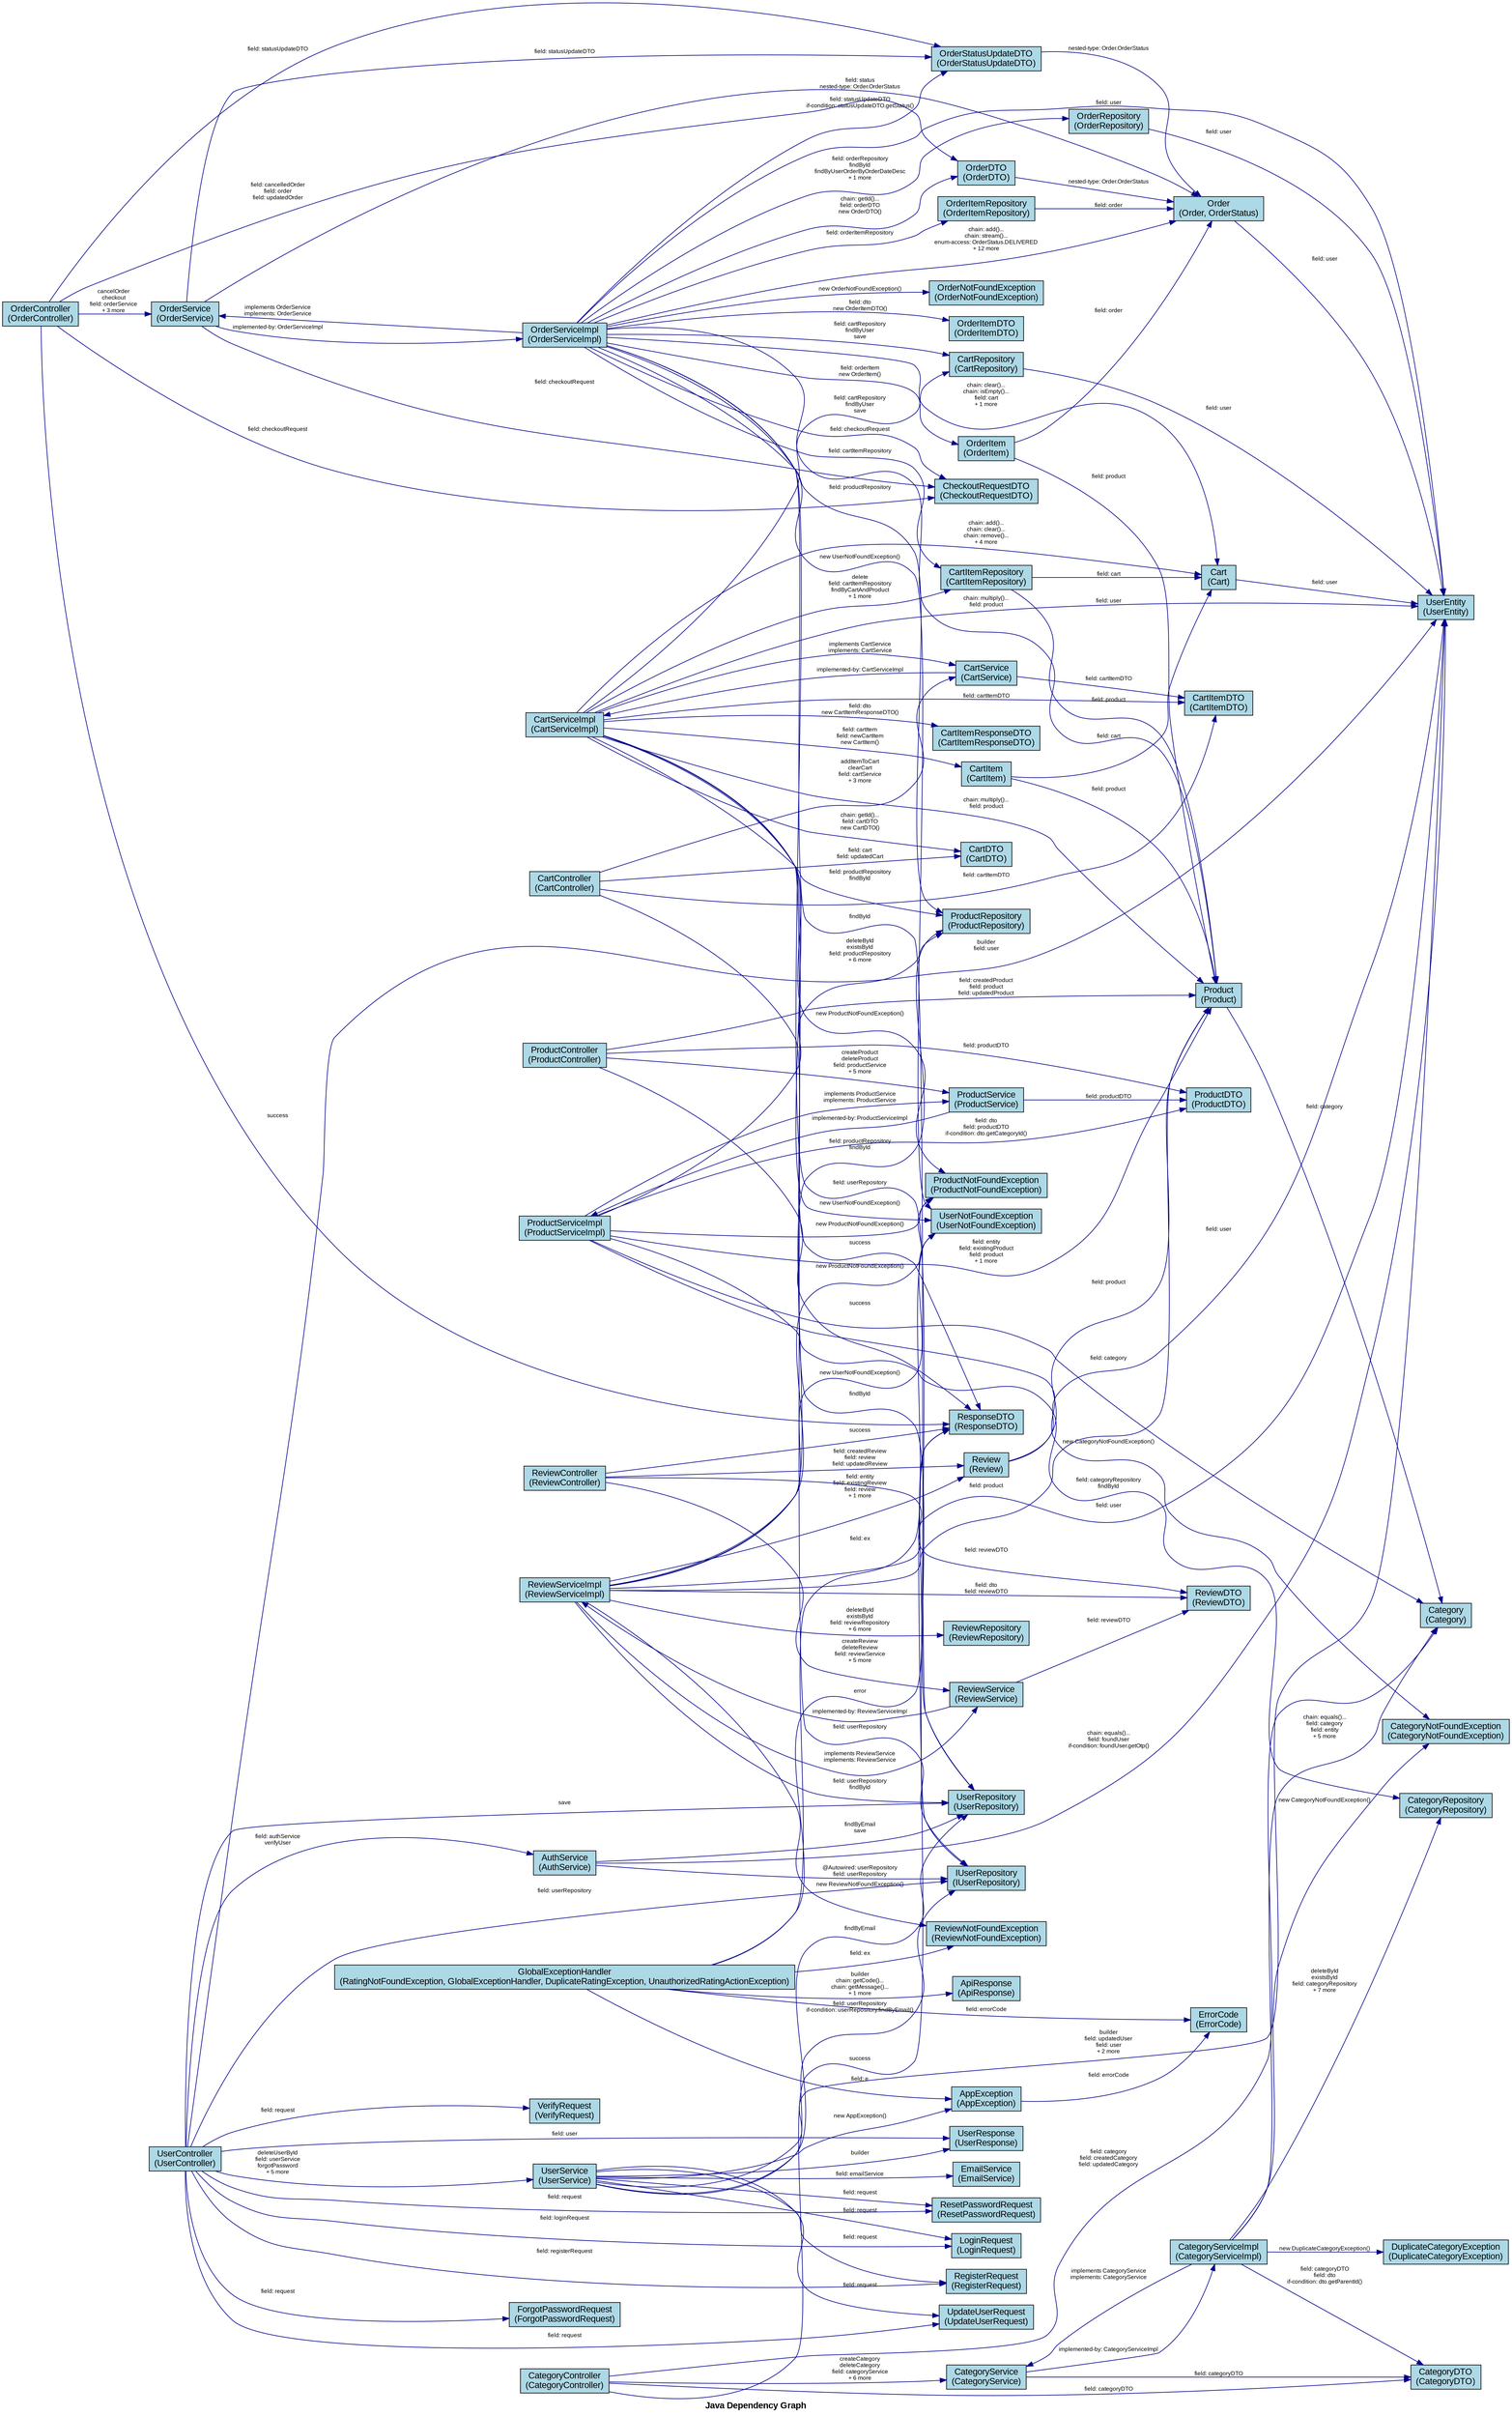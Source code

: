 digraph JavaDependencies {
    rankdir=LR;
    node [shape=box, style=filled, fillcolor=lightblue, fontname="Arial"];
    edge [fontname="Arial", fontsize=9, color=darkblue];
    graph [fontname="Arial Bold", fontsize=14, label="Java Dependency Graph"];

    "Product" [label="Product\n(Product)", URL="javascript:showNodeInfo('Product')", fillcolor="lightblue"];
    "OrderItemDTO" [label="OrderItemDTO\n(OrderItemDTO)", URL="javascript:showNodeInfo('OrderItemDTO')", fillcolor="lightblue"];
    "OrderItem" [label="OrderItem\n(OrderItem)", URL="javascript:showNodeInfo('OrderItem')", fillcolor="lightblue"];
    "UserEntity" [label="UserEntity\n(UserEntity)", URL="javascript:showNodeInfo('UserEntity')", fillcolor="lightblue"];
    "ForgotPasswordRequest" [label="ForgotPasswordRequest\n(ForgotPasswordRequest)", URL="javascript:showNodeInfo('ForgotPasswordRequest')", fillcolor="lightblue"];
    "UpdateUserRequest" [label="UpdateUserRequest\n(UpdateUserRequest)", URL="javascript:showNodeInfo('UpdateUserRequest')", fillcolor="lightblue"];
    "OrderRepository" [label="OrderRepository\n(OrderRepository)", URL="javascript:showNodeInfo('OrderRepository')", fillcolor="lightblue"];
    "OrderServiceImpl" [label="OrderServiceImpl\n(OrderServiceImpl)", URL="javascript:showNodeInfo('OrderServiceImpl')", fillcolor="lightblue"];
    "ProductService" [label="ProductService\n(ProductService)", URL="javascript:showNodeInfo('ProductService')", fillcolor="lightblue"];
    "Cart" [label="Cart\n(Cart)", URL="javascript:showNodeInfo('Cart')", fillcolor="lightblue"];
    "ProductController" [label="ProductController\n(ProductController)", URL="javascript:showNodeInfo('ProductController')", fillcolor="lightblue"];
    "CartServiceImpl" [label="CartServiceImpl\n(CartServiceImpl)", URL="javascript:showNodeInfo('CartServiceImpl')", fillcolor="lightblue"];
    "CategoryNotFoundException" [label="CategoryNotFoundException\n(CategoryNotFoundException)", URL="javascript:showNodeInfo('CategoryNotFoundException')", fillcolor="lightblue"];
    "Order" [label="Order\n(Order, OrderStatus)", URL="javascript:showNodeInfo('Order')", fillcolor="lightblue"];
    "AppException" [label="AppException\n(AppException)", URL="javascript:showNodeInfo('AppException')", fillcolor="lightblue"];
    "CartService" [label="CartService\n(CartService)", URL="javascript:showNodeInfo('CartService')", fillcolor="lightblue"];
    "CategoryDTO" [label="CategoryDTO\n(CategoryDTO)", URL="javascript:showNodeInfo('CategoryDTO')", fillcolor="lightblue"];
    "CartItemDTO" [label="CartItemDTO\n(CartItemDTO)", URL="javascript:showNodeInfo('CartItemDTO')", fillcolor="lightblue"];
    "Review" [label="Review\n(Review)", URL="javascript:showNodeInfo('Review')", fillcolor="lightblue"];
    "ProductServiceImpl" [label="ProductServiceImpl\n(ProductServiceImpl)", URL="javascript:showNodeInfo('ProductServiceImpl')", fillcolor="lightblue"];
    "IUserRepository" [label="IUserRepository\n(IUserRepository)", URL="javascript:showNodeInfo('IUserRepository')", fillcolor="lightblue"];
    "OrderNotFoundException" [label="OrderNotFoundException\n(OrderNotFoundException)", URL="javascript:showNodeInfo('OrderNotFoundException')", fillcolor="lightblue"];
    "ReviewDTO" [label="ReviewDTO\n(ReviewDTO)", URL="javascript:showNodeInfo('ReviewDTO')", fillcolor="lightblue"];
    "OrderStatusUpdateDTO" [label="OrderStatusUpdateDTO\n(OrderStatusUpdateDTO)", URL="javascript:showNodeInfo('OrderStatusUpdateDTO')", fillcolor="lightblue"];
    "ProductRepository" [label="ProductRepository\n(ProductRepository)", URL="javascript:showNodeInfo('ProductRepository')", fillcolor="lightblue"];
    "CartItemRepository" [label="CartItemRepository\n(CartItemRepository)", URL="javascript:showNodeInfo('CartItemRepository')", fillcolor="lightblue"];
    "RegisterRequest" [label="RegisterRequest\n(RegisterRequest)", URL="javascript:showNodeInfo('RegisterRequest')", fillcolor="lightblue"];
    "CategoryServiceImpl" [label="CategoryServiceImpl\n(CategoryServiceImpl)", URL="javascript:showNodeInfo('CategoryServiceImpl')", fillcolor="lightblue"];
    "ReviewServiceImpl" [label="ReviewServiceImpl\n(ReviewServiceImpl)", URL="javascript:showNodeInfo('ReviewServiceImpl')", fillcolor="lightblue"];
    "UserResponse" [label="UserResponse\n(UserResponse)", URL="javascript:showNodeInfo('UserResponse')", fillcolor="lightblue"];
    "CartRepository" [label="CartRepository\n(CartRepository)", URL="javascript:showNodeInfo('CartRepository')", fillcolor="lightblue"];
    "ApiResponse" [label="ApiResponse\n(ApiResponse)", URL="javascript:showNodeInfo('ApiResponse')", fillcolor="lightblue"];
    "ReviewNotFoundException" [label="ReviewNotFoundException\n(ReviewNotFoundException)", URL="javascript:showNodeInfo('ReviewNotFoundException')", fillcolor="lightblue"];
    "UserNotFoundException" [label="UserNotFoundException\n(UserNotFoundException)", URL="javascript:showNodeInfo('UserNotFoundException')", fillcolor="lightblue"];
    "CartItem" [label="CartItem\n(CartItem)", URL="javascript:showNodeInfo('CartItem')", fillcolor="lightblue"];
    "OrderController" [label="OrderController\n(OrderController)", URL="javascript:showNodeInfo('OrderController')", fillcolor="lightblue"];
    "OrderService" [label="OrderService\n(OrderService)", URL="javascript:showNodeInfo('OrderService')", fillcolor="lightblue"];
    "AuthService" [label="AuthService\n(AuthService)", URL="javascript:showNodeInfo('AuthService')", fillcolor="lightblue"];
    "GlobalExceptionHandler" [label="GlobalExceptionHandler\n(RatingNotFoundException, GlobalExceptionHandler, DuplicateRatingException, UnauthorizedRatingActionException)", URL="javascript:showNodeInfo('GlobalExceptionHandler')", fillcolor="lightblue"];
    "VerifyRequest" [label="VerifyRequest\n(VerifyRequest)", URL="javascript:showNodeInfo('VerifyRequest')", fillcolor="lightblue"];
    "ResponseDTO" [label="ResponseDTO\n(ResponseDTO)", URL="javascript:showNodeInfo('ResponseDTO')", fillcolor="lightblue"];
    "EmailService" [label="EmailService\n(EmailService)", URL="javascript:showNodeInfo('EmailService')", fillcolor="lightblue"];
    "OrderItemRepository" [label="OrderItemRepository\n(OrderItemRepository)", URL="javascript:showNodeInfo('OrderItemRepository')", fillcolor="lightblue"];
    "CartController" [label="CartController\n(CartController)", URL="javascript:showNodeInfo('CartController')", fillcolor="lightblue"];
    "CheckoutRequestDTO" [label="CheckoutRequestDTO\n(CheckoutRequestDTO)", URL="javascript:showNodeInfo('CheckoutRequestDTO')", fillcolor="lightblue"];
    "ResetPasswordRequest" [label="ResetPasswordRequest\n(ResetPasswordRequest)", URL="javascript:showNodeInfo('ResetPasswordRequest')", fillcolor="lightblue"];
    "OrderDTO" [label="OrderDTO\n(OrderDTO)", URL="javascript:showNodeInfo('OrderDTO')", fillcolor="lightblue"];
    "CategoryService" [label="CategoryService\n(CategoryService)", URL="javascript:showNodeInfo('CategoryService')", fillcolor="lightblue"];
    "CartDTO" [label="CartDTO\n(CartDTO)", URL="javascript:showNodeInfo('CartDTO')", fillcolor="lightblue"];
    "Category" [label="Category\n(Category)", URL="javascript:showNodeInfo('Category')", fillcolor="lightblue"];
    "ErrorCode" [label="ErrorCode\n(ErrorCode)", URL="javascript:showNodeInfo('ErrorCode')", fillcolor="lightblue"];
    "ProductDTO" [label="ProductDTO\n(ProductDTO)", URL="javascript:showNodeInfo('ProductDTO')", fillcolor="lightblue"];
    "CategoryController" [label="CategoryController\n(CategoryController)", URL="javascript:showNodeInfo('CategoryController')", fillcolor="lightblue"];
    "LoginRequest" [label="LoginRequest\n(LoginRequest)", URL="javascript:showNodeInfo('LoginRequest')", fillcolor="lightblue"];
    "CategoryRepository" [label="CategoryRepository\n(CategoryRepository)", URL="javascript:showNodeInfo('CategoryRepository')", fillcolor="lightblue"];
    "DuplicateCategoryException" [label="DuplicateCategoryException\n(DuplicateCategoryException)", URL="javascript:showNodeInfo('DuplicateCategoryException')", fillcolor="lightblue"];
    "CartItemResponseDTO" [label="CartItemResponseDTO\n(CartItemResponseDTO)", URL="javascript:showNodeInfo('CartItemResponseDTO')", fillcolor="lightblue"];
    "ReviewRepository" [label="ReviewRepository\n(ReviewRepository)", URL="javascript:showNodeInfo('ReviewRepository')", fillcolor="lightblue"];
    "UserService" [label="UserService\n(UserService)", URL="javascript:showNodeInfo('UserService')", fillcolor="lightblue"];
    "ProductNotFoundException" [label="ProductNotFoundException\n(ProductNotFoundException)", URL="javascript:showNodeInfo('ProductNotFoundException')", fillcolor="lightblue"];
    "ReviewService" [label="ReviewService\n(ReviewService)", URL="javascript:showNodeInfo('ReviewService')", fillcolor="lightblue"];
    "UserRepository" [label="UserRepository\n(UserRepository)", URL="javascript:showNodeInfo('UserRepository')", fillcolor="lightblue"];
    "UserController" [label="UserController\n(UserController)", URL="javascript:showNodeInfo('UserController')", fillcolor="lightblue"];
    "ReviewController" [label="ReviewController\n(ReviewController)", URL="javascript:showNodeInfo('ReviewController')", fillcolor="lightblue"];

    // Dependencies with method calls
    "CartController" -> "ResponseDTO" [label="success", URL="javascript:showEdgeInfo('CartController', 'ResponseDTO')"];
    "CartController" -> "CartService" [label="addItemToCart\nclearCart\nfield: cartService\n+ 3 more", URL="javascript:showEdgeInfo('CartController', 'CartService')"];
    "CartController" -> "CartDTO" [label="field: cart\nfield: updatedCart", URL="javascript:showEdgeInfo('CartController', 'CartDTO')"];
    "CartController" -> "CartItemDTO" [label="field: cartItemDTO", URL="javascript:showEdgeInfo('CartController', 'CartItemDTO')"];
    "CategoryController" -> "ResponseDTO" [label="success", URL="javascript:showEdgeInfo('CategoryController', 'ResponseDTO')"];
    "CategoryController" -> "CategoryService" [label="createCategory\ndeleteCategory\nfield: categoryService\n+ 6 more", URL="javascript:showEdgeInfo('CategoryController', 'CategoryService')"];
    "CategoryController" -> "Category" [label="field: category\nfield: createdCategory\nfield: updatedCategory", URL="javascript:showEdgeInfo('CategoryController', 'Category')"];
    "CategoryController" -> "CategoryDTO" [label="field: categoryDTO", URL="javascript:showEdgeInfo('CategoryController', 'CategoryDTO')"];
    "OrderController" -> "ResponseDTO" [label="success", URL="javascript:showEdgeInfo('OrderController', 'ResponseDTO')"];
    "OrderController" -> "OrderService" [label="cancelOrder\ncheckout\nfield: orderService\n+ 3 more", URL="javascript:showEdgeInfo('OrderController', 'OrderService')"];
    "OrderController" -> "OrderDTO" [label="field: cancelledOrder\nfield: order\nfield: updatedOrder", URL="javascript:showEdgeInfo('OrderController', 'OrderDTO')"];
    "OrderController" -> "CheckoutRequestDTO" [label="field: checkoutRequest", URL="javascript:showEdgeInfo('OrderController', 'CheckoutRequestDTO')"];
    "OrderController" -> "OrderStatusUpdateDTO" [label="field: statusUpdateDTO", URL="javascript:showEdgeInfo('OrderController', 'OrderStatusUpdateDTO')"];
    "ProductController" -> "ResponseDTO" [label="success", URL="javascript:showEdgeInfo('ProductController', 'ResponseDTO')"];
    "ProductController" -> "ProductService" [label="createProduct\ndeleteProduct\nfield: productService\n+ 5 more", URL="javascript:showEdgeInfo('ProductController', 'ProductService')"];
    "ProductController" -> "Product" [label="field: createdProduct\nfield: product\nfield: updatedProduct", URL="javascript:showEdgeInfo('ProductController', 'Product')"];
    "ProductController" -> "ProductDTO" [label="field: productDTO", URL="javascript:showEdgeInfo('ProductController', 'ProductDTO')"];
    "ReviewController" -> "ResponseDTO" [label="success", URL="javascript:showEdgeInfo('ReviewController', 'ResponseDTO')"];
    "ReviewController" -> "ReviewService" [label="createReview\ndeleteReview\nfield: reviewService\n+ 5 more", URL="javascript:showEdgeInfo('ReviewController', 'ReviewService')"];
    "ReviewController" -> "Review" [label="field: createdReview\nfield: review\nfield: updatedReview", URL="javascript:showEdgeInfo('ReviewController', 'Review')"];
    "ReviewController" -> "ReviewDTO" [label="field: reviewDTO", URL="javascript:showEdgeInfo('ReviewController', 'ReviewDTO')"];
    "UserController" -> "UserEntity" [label="builder\nfield: user", URL="javascript:showEdgeInfo('UserController', 'UserEntity')"];
    "UserController" -> "UserRepository" [label="save", URL="javascript:showEdgeInfo('UserController', 'UserRepository')"];
    "UserController" -> "UserService" [label="deleteUserById\nfield: userService\nforgotPassword\n+ 5 more", URL="javascript:showEdgeInfo('UserController', 'UserService')"];
    "UserController" -> "AuthService" [label="field: authService\nverifyUser", URL="javascript:showEdgeInfo('UserController', 'AuthService')"];
    "UserController" -> "IUserRepository" [label="field: userRepository", URL="javascript:showEdgeInfo('UserController', 'IUserRepository')"];
    "UserController" -> "UserResponse" [label="field: user", URL="javascript:showEdgeInfo('UserController', 'UserResponse')"];
    "UserController" -> "RegisterRequest" [label="field: registerRequest", URL="javascript:showEdgeInfo('UserController', 'RegisterRequest')"];
    "UserController" -> "LoginRequest" [label="field: loginRequest", URL="javascript:showEdgeInfo('UserController', 'LoginRequest')"];
    "UserController" -> "VerifyRequest" [label="field: request", URL="javascript:showEdgeInfo('UserController', 'VerifyRequest')"];
    "UserController" -> "ForgotPasswordRequest" [label="field: request", URL="javascript:showEdgeInfo('UserController', 'ForgotPasswordRequest')"];
    "UserController" -> "ResetPasswordRequest" [label="field: request", URL="javascript:showEdgeInfo('UserController', 'ResetPasswordRequest')"];
    "UserController" -> "UpdateUserRequest" [label="field: request", URL="javascript:showEdgeInfo('UserController', 'UpdateUserRequest')"];
    "GlobalExceptionHandler" -> "ApiResponse" [label="builder\nchain: getCode()...\nchain: getMessage()...\n+ 1 more", URL="javascript:showEdgeInfo('GlobalExceptionHandler', 'ApiResponse')"];
    "GlobalExceptionHandler" -> "ResponseDTO" [label="error", URL="javascript:showEdgeInfo('GlobalExceptionHandler', 'ResponseDTO')"];
    "GlobalExceptionHandler" -> "ErrorCode" [label="field: errorCode", URL="javascript:showEdgeInfo('GlobalExceptionHandler', 'ErrorCode')"];
    "GlobalExceptionHandler" -> "AppException" [label="field: e", URL="javascript:showEdgeInfo('GlobalExceptionHandler', 'AppException')"];
    "GlobalExceptionHandler" -> "UserNotFoundException" [label="field: ex", URL="javascript:showEdgeInfo('GlobalExceptionHandler', 'UserNotFoundException')"];
    "GlobalExceptionHandler" -> "ReviewNotFoundException" [label="field: ex", URL="javascript:showEdgeInfo('GlobalExceptionHandler', 'ReviewNotFoundException')"];
    "AuthService" -> "UserRepository" [label="findByEmail\nsave", URL="javascript:showEdgeInfo('AuthService', 'UserRepository')"];
    "AuthService" -> "IUserRepository" [label="@Autowired: userRepository\nfield: userRepository", URL="javascript:showEdgeInfo('AuthService', 'IUserRepository')"];
    "AuthService" -> "UserEntity" [label="chain: equals()...\nfield: foundUser\nif-condition: foundUser.getOtp()", URL="javascript:showEdgeInfo('AuthService', 'UserEntity')"];
    "CartServiceImpl" -> "UserRepository" [label="findById", URL="javascript:showEdgeInfo('CartServiceImpl', 'UserRepository')"];
    "CartServiceImpl" -> "CartRepository" [label="field: cartRepository\nfindByUser\nsave", URL="javascript:showEdgeInfo('CartServiceImpl', 'CartRepository')"];
    "CartServiceImpl" -> "ProductRepository" [label="field: productRepository\nfindById", URL="javascript:showEdgeInfo('CartServiceImpl', 'ProductRepository')"];
    "CartServiceImpl" -> "CartItemRepository" [label="delete\nfield: cartItemRepository\nfindByCartAndProduct\n+ 1 more", URL="javascript:showEdgeInfo('CartServiceImpl', 'CartItemRepository')"];
    "CartServiceImpl" -> "UserNotFoundException" [label="new UserNotFoundException()", URL="javascript:showEdgeInfo('CartServiceImpl', 'UserNotFoundException')"];
    "CartServiceImpl" -> "Cart" [label="chain: add()...\nchain: clear()...\nchain: remove()...\n+ 4 more", URL="javascript:showEdgeInfo('CartServiceImpl', 'Cart')"];
    "CartServiceImpl" -> "ProductNotFoundException" [label="new ProductNotFoundException()", URL="javascript:showEdgeInfo('CartServiceImpl', 'ProductNotFoundException')"];
    "CartServiceImpl" -> "CartItem" [label="field: cartItem\nfield: newCartItem\nnew CartItem()", URL="javascript:showEdgeInfo('CartServiceImpl', 'CartItem')"];
    "CartServiceImpl" -> "CartDTO" [label="chain: getId()...\nfield: cartDTO\nnew CartDTO()", URL="javascript:showEdgeInfo('CartServiceImpl', 'CartDTO')"];
    "CartServiceImpl" -> "CartItemResponseDTO" [label="field: dto\nnew CartItemResponseDTO()", URL="javascript:showEdgeInfo('CartServiceImpl', 'CartItemResponseDTO')"];
    "CartServiceImpl" -> "CartService" [label="implements CartService\nimplements: CartService", URL="javascript:showEdgeInfo('CartServiceImpl', 'CartService')"];
    "CartServiceImpl" -> "IUserRepository" [label="field: userRepository", URL="javascript:showEdgeInfo('CartServiceImpl', 'IUserRepository')"];
    "CartServiceImpl" -> "UserEntity" [label="field: user", URL="javascript:showEdgeInfo('CartServiceImpl', 'UserEntity')"];
    "CartServiceImpl" -> "Product" [label="chain: multiply()...\nfield: product", URL="javascript:showEdgeInfo('CartServiceImpl', 'Product')"];
    "CartServiceImpl" -> "CartItemDTO" [label="field: cartItemDTO", URL="javascript:showEdgeInfo('CartServiceImpl', 'CartItemDTO')"];
    "CategoryServiceImpl" -> "CategoryRepository" [label="deleteById\nexistsById\nfield: categoryRepository\n+ 7 more", URL="javascript:showEdgeInfo('CategoryServiceImpl', 'CategoryRepository')"];
    "CategoryServiceImpl" -> "CategoryNotFoundException" [label="new CategoryNotFoundException()", URL="javascript:showEdgeInfo('CategoryServiceImpl', 'CategoryNotFoundException')"];
    "CategoryServiceImpl" -> "DuplicateCategoryException" [label="new DuplicateCategoryException()", URL="javascript:showEdgeInfo('CategoryServiceImpl', 'DuplicateCategoryException')"];
    "CategoryServiceImpl" -> "Category" [label="chain: equals()...\nfield: category\nfield: entity\n+ 5 more", URL="javascript:showEdgeInfo('CategoryServiceImpl', 'Category')"];
    "CategoryServiceImpl" -> "CategoryService" [label="implements CategoryService\nimplements: CategoryService", URL="javascript:showEdgeInfo('CategoryServiceImpl', 'CategoryService')"];
    "CategoryServiceImpl" -> "CategoryDTO" [label="field: categoryDTO\nfield: dto\nif-condition: dto.getParentId()", URL="javascript:showEdgeInfo('CategoryServiceImpl', 'CategoryDTO')"];
    "OrderServiceImpl" -> "UserRepository" [label="findById", URL="javascript:showEdgeInfo('OrderServiceImpl', 'UserRepository')"];
    "OrderServiceImpl" -> "CartRepository" [label="field: cartRepository\nfindByUser\nsave", URL="javascript:showEdgeInfo('OrderServiceImpl', 'CartRepository')"];
    "OrderServiceImpl" -> "OrderRepository" [label="field: orderRepository\nfindById\nfindByUserOrderByOrderDateDesc\n+ 1 more", URL="javascript:showEdgeInfo('OrderServiceImpl', 'OrderRepository')"];
    "OrderServiceImpl" -> "UserNotFoundException" [label="new UserNotFoundException()", URL="javascript:showEdgeInfo('OrderServiceImpl', 'UserNotFoundException')"];
    "OrderServiceImpl" -> "Order" [label="chain: add()...\nchain: stream()...\nenum-access: OrderStatus.DELIVERED\n+ 12 more", URL="javascript:showEdgeInfo('OrderServiceImpl', 'Order')"];
    "OrderServiceImpl" -> "OrderItem" [label="field: orderItem\nnew OrderItem()", URL="javascript:showEdgeInfo('OrderServiceImpl', 'OrderItem')"];
    "OrderServiceImpl" -> "OrderNotFoundException" [label="new OrderNotFoundException()", URL="javascript:showEdgeInfo('OrderServiceImpl', 'OrderNotFoundException')"];
    "OrderServiceImpl" -> "OrderDTO" [label="chain: getId()...\nfield: orderDTO\nnew OrderDTO()", URL="javascript:showEdgeInfo('OrderServiceImpl', 'OrderDTO')"];
    "OrderServiceImpl" -> "OrderItemDTO" [label="field: dto\nnew OrderItemDTO()", URL="javascript:showEdgeInfo('OrderServiceImpl', 'OrderItemDTO')"];
    "OrderServiceImpl" -> "OrderService" [label="implements OrderService\nimplements: OrderService", URL="javascript:showEdgeInfo('OrderServiceImpl', 'OrderService')"];
    "OrderServiceImpl" -> "OrderItemRepository" [label="field: orderItemRepository", URL="javascript:showEdgeInfo('OrderServiceImpl', 'OrderItemRepository')"];
    "OrderServiceImpl" -> "CartItemRepository" [label="field: cartItemRepository", URL="javascript:showEdgeInfo('OrderServiceImpl', 'CartItemRepository')"];
    "OrderServiceImpl" -> "IUserRepository" [label="field: userRepository", URL="javascript:showEdgeInfo('OrderServiceImpl', 'IUserRepository')"];
    "OrderServiceImpl" -> "ProductRepository" [label="field: productRepository", URL="javascript:showEdgeInfo('OrderServiceImpl', 'ProductRepository')"];
    "OrderServiceImpl" -> "UserEntity" [label="field: user", URL="javascript:showEdgeInfo('OrderServiceImpl', 'UserEntity')"];
    "OrderServiceImpl" -> "Cart" [label="chain: clear()...\nchain: isEmpty()...\nfield: cart\n+ 1 more", URL="javascript:showEdgeInfo('OrderServiceImpl', 'Cart')"];
    "OrderServiceImpl" -> "Product" [label="chain: multiply()...\nfield: product", URL="javascript:showEdgeInfo('OrderServiceImpl', 'Product')"];
    "OrderServiceImpl" -> "CheckoutRequestDTO" [label="field: checkoutRequest", URL="javascript:showEdgeInfo('OrderServiceImpl', 'CheckoutRequestDTO')"];
    "OrderServiceImpl" -> "OrderStatusUpdateDTO" [label="field: statusUpdateDTO\nif-condition: statusUpdateDTO.getStatus()", URL="javascript:showEdgeInfo('OrderServiceImpl', 'OrderStatusUpdateDTO')"];
    "ProductServiceImpl" -> "ProductRepository" [label="deleteById\nexistsById\nfield: productRepository\n+ 6 more", URL="javascript:showEdgeInfo('ProductServiceImpl', 'ProductRepository')"];
    "ProductServiceImpl" -> "CategoryRepository" [label="field: categoryRepository\nfindById", URL="javascript:showEdgeInfo('ProductServiceImpl', 'CategoryRepository')"];
    "ProductServiceImpl" -> "ProductNotFoundException" [label="new ProductNotFoundException()", URL="javascript:showEdgeInfo('ProductServiceImpl', 'ProductNotFoundException')"];
    "ProductServiceImpl" -> "Product" [label="field: entity\nfield: existingProduct\nfield: product\n+ 1 more", URL="javascript:showEdgeInfo('ProductServiceImpl', 'Product')"];
    "ProductServiceImpl" -> "CategoryNotFoundException" [label="new CategoryNotFoundException()", URL="javascript:showEdgeInfo('ProductServiceImpl', 'CategoryNotFoundException')"];
    "ProductServiceImpl" -> "ProductService" [label="implements ProductService\nimplements: ProductService", URL="javascript:showEdgeInfo('ProductServiceImpl', 'ProductService')"];
    "ProductServiceImpl" -> "Category" [label="field: category", URL="javascript:showEdgeInfo('ProductServiceImpl', 'Category')"];
    "ProductServiceImpl" -> "ProductDTO" [label="field: dto\nfield: productDTO\nif-condition: dto.getCategoryId()", URL="javascript:showEdgeInfo('ProductServiceImpl', 'ProductDTO')"];
    "ReviewServiceImpl" -> "ReviewRepository" [label="deleteById\nexistsById\nfield: reviewRepository\n+ 6 more", URL="javascript:showEdgeInfo('ReviewServiceImpl', 'ReviewRepository')"];
    "ReviewServiceImpl" -> "ProductRepository" [label="field: productRepository\nfindById", URL="javascript:showEdgeInfo('ReviewServiceImpl', 'ProductRepository')"];
    "ReviewServiceImpl" -> "UserRepository" [label="field: userRepository\nfindById", URL="javascript:showEdgeInfo('ReviewServiceImpl', 'UserRepository')"];
    "ReviewServiceImpl" -> "ReviewNotFoundException" [label="new ReviewNotFoundException()", URL="javascript:showEdgeInfo('ReviewServiceImpl', 'ReviewNotFoundException')"];
    "ReviewServiceImpl" -> "Review" [label="field: entity\nfield: existingReview\nfield: review\n+ 1 more", URL="javascript:showEdgeInfo('ReviewServiceImpl', 'Review')"];
    "ReviewServiceImpl" -> "ProductNotFoundException" [label="new ProductNotFoundException()", URL="javascript:showEdgeInfo('ReviewServiceImpl', 'ProductNotFoundException')"];
    "ReviewServiceImpl" -> "UserNotFoundException" [label="new UserNotFoundException()", URL="javascript:showEdgeInfo('ReviewServiceImpl', 'UserNotFoundException')"];
    "ReviewServiceImpl" -> "ReviewService" [label="implements ReviewService\nimplements: ReviewService", URL="javascript:showEdgeInfo('ReviewServiceImpl', 'ReviewService')"];
    "ReviewServiceImpl" -> "Product" [label="field: product", URL="javascript:showEdgeInfo('ReviewServiceImpl', 'Product')"];
    "ReviewServiceImpl" -> "UserEntity" [label="field: user", URL="javascript:showEdgeInfo('ReviewServiceImpl', 'UserEntity')"];
    "ReviewServiceImpl" -> "ReviewDTO" [label="field: dto\nfield: reviewDTO", URL="javascript:showEdgeInfo('ReviewServiceImpl', 'ReviewDTO')"];
    "UserService" -> "UserResponse" [label="builder", URL="javascript:showEdgeInfo('UserService', 'UserResponse')"];
    "UserService" -> "UserEntity" [label="builder\nfield: updatedUser\nfield: user\n+ 2 more", URL="javascript:showEdgeInfo('UserService', 'UserEntity')"];
    "UserService" -> "UserRepository" [label="findByEmail", URL="javascript:showEdgeInfo('UserService', 'UserRepository')"];
    "UserService" -> "AppException" [label="new AppException()", URL="javascript:showEdgeInfo('UserService', 'AppException')"];
    "UserService" -> "IUserRepository" [label="field: userRepository\nif-condition: userRepository.findByEmail()", URL="javascript:showEdgeInfo('UserService', 'IUserRepository')"];
    "UserService" -> "EmailService" [label="field: emailService", URL="javascript:showEdgeInfo('UserService', 'EmailService')"];
    "UserService" -> "LoginRequest" [label="field: request", URL="javascript:showEdgeInfo('UserService', 'LoginRequest')"];
    "UserService" -> "RegisterRequest" [label="field: request", URL="javascript:showEdgeInfo('UserService', 'RegisterRequest')"];
    "UserService" -> "ResetPasswordRequest" [label="field: request", URL="javascript:showEdgeInfo('UserService', 'ResetPasswordRequest')"];
    "UserService" -> "UpdateUserRequest" [label="field: request", URL="javascript:showEdgeInfo('UserService', 'UpdateUserRequest')"];
    "OrderDTO" -> "Order" [label="nested-type: Order.OrderStatus", URL="javascript:showEdgeInfo('OrderDTO', 'Order')"];
    "OrderStatusUpdateDTO" -> "Order" [label="nested-type: Order.OrderStatus", URL="javascript:showEdgeInfo('OrderStatusUpdateDTO', 'Order')"];
    "Cart" -> "UserEntity" [label="field: user", URL="javascript:showEdgeInfo('Cart', 'UserEntity')"];
    "CartItem" -> "Cart" [label="field: cart", URL="javascript:showEdgeInfo('CartItem', 'Cart')"];
    "CartItem" -> "Product" [label="field: product", URL="javascript:showEdgeInfo('CartItem', 'Product')"];
    "Order" -> "UserEntity" [label="field: user", URL="javascript:showEdgeInfo('Order', 'UserEntity')"];
    "OrderItem" -> "Order" [label="field: order", URL="javascript:showEdgeInfo('OrderItem', 'Order')"];
    "OrderItem" -> "Product" [label="field: product", URL="javascript:showEdgeInfo('OrderItem', 'Product')"];
    "Product" -> "Category" [label="field: category", URL="javascript:showEdgeInfo('Product', 'Category')"];
    "Review" -> "Product" [label="field: product", URL="javascript:showEdgeInfo('Review', 'Product')"];
    "Review" -> "UserEntity" [label="field: user", URL="javascript:showEdgeInfo('Review', 'UserEntity')"];
    "AppException" -> "ErrorCode" [label="field: errorCode", URL="javascript:showEdgeInfo('AppException', 'ErrorCode')"];
    "CartItemRepository" -> "Cart" [label="field: cart", URL="javascript:showEdgeInfo('CartItemRepository', 'Cart')"];
    "CartItemRepository" -> "Product" [label="field: product", URL="javascript:showEdgeInfo('CartItemRepository', 'Product')"];
    "CartRepository" -> "UserEntity" [label="field: user", URL="javascript:showEdgeInfo('CartRepository', 'UserEntity')"];
    "OrderItemRepository" -> "Order" [label="field: order", URL="javascript:showEdgeInfo('OrderItemRepository', 'Order')"];
    "OrderRepository" -> "UserEntity" [label="field: user", URL="javascript:showEdgeInfo('OrderRepository', 'UserEntity')"];
    "CartService" -> "CartItemDTO" [label="field: cartItemDTO", URL="javascript:showEdgeInfo('CartService', 'CartItemDTO')"];
    "CartService" -> "CartServiceImpl" [label="implemented-by: CartServiceImpl", URL="javascript:showEdgeInfo('CartService', 'CartServiceImpl')"];
    "CategoryService" -> "CategoryDTO" [label="field: categoryDTO", URL="javascript:showEdgeInfo('CategoryService', 'CategoryDTO')"];
    "CategoryService" -> "CategoryServiceImpl" [label="implemented-by: CategoryServiceImpl", URL="javascript:showEdgeInfo('CategoryService', 'CategoryServiceImpl')"];
    "OrderService" -> "CheckoutRequestDTO" [label="field: checkoutRequest", URL="javascript:showEdgeInfo('OrderService', 'CheckoutRequestDTO')"];
    "OrderService" -> "OrderStatusUpdateDTO" [label="field: statusUpdateDTO", URL="javascript:showEdgeInfo('OrderService', 'OrderStatusUpdateDTO')"];
    "OrderService" -> "Order" [label="field: status\nnested-type: Order.OrderStatus", URL="javascript:showEdgeInfo('OrderService', 'Order')"];
    "OrderService" -> "OrderServiceImpl" [label="implemented-by: OrderServiceImpl", URL="javascript:showEdgeInfo('OrderService', 'OrderServiceImpl')"];
    "ProductService" -> "ProductDTO" [label="field: productDTO", URL="javascript:showEdgeInfo('ProductService', 'ProductDTO')"];
    "ProductService" -> "ProductServiceImpl" [label="implemented-by: ProductServiceImpl", URL="javascript:showEdgeInfo('ProductService', 'ProductServiceImpl')"];
    "ReviewService" -> "ReviewDTO" [label="field: reviewDTO", URL="javascript:showEdgeInfo('ReviewService', 'ReviewDTO')"];
    "ReviewService" -> "ReviewServiceImpl" [label="implemented-by: ReviewServiceImpl", URL="javascript:showEdgeInfo('ReviewService', 'ReviewServiceImpl')"];
}